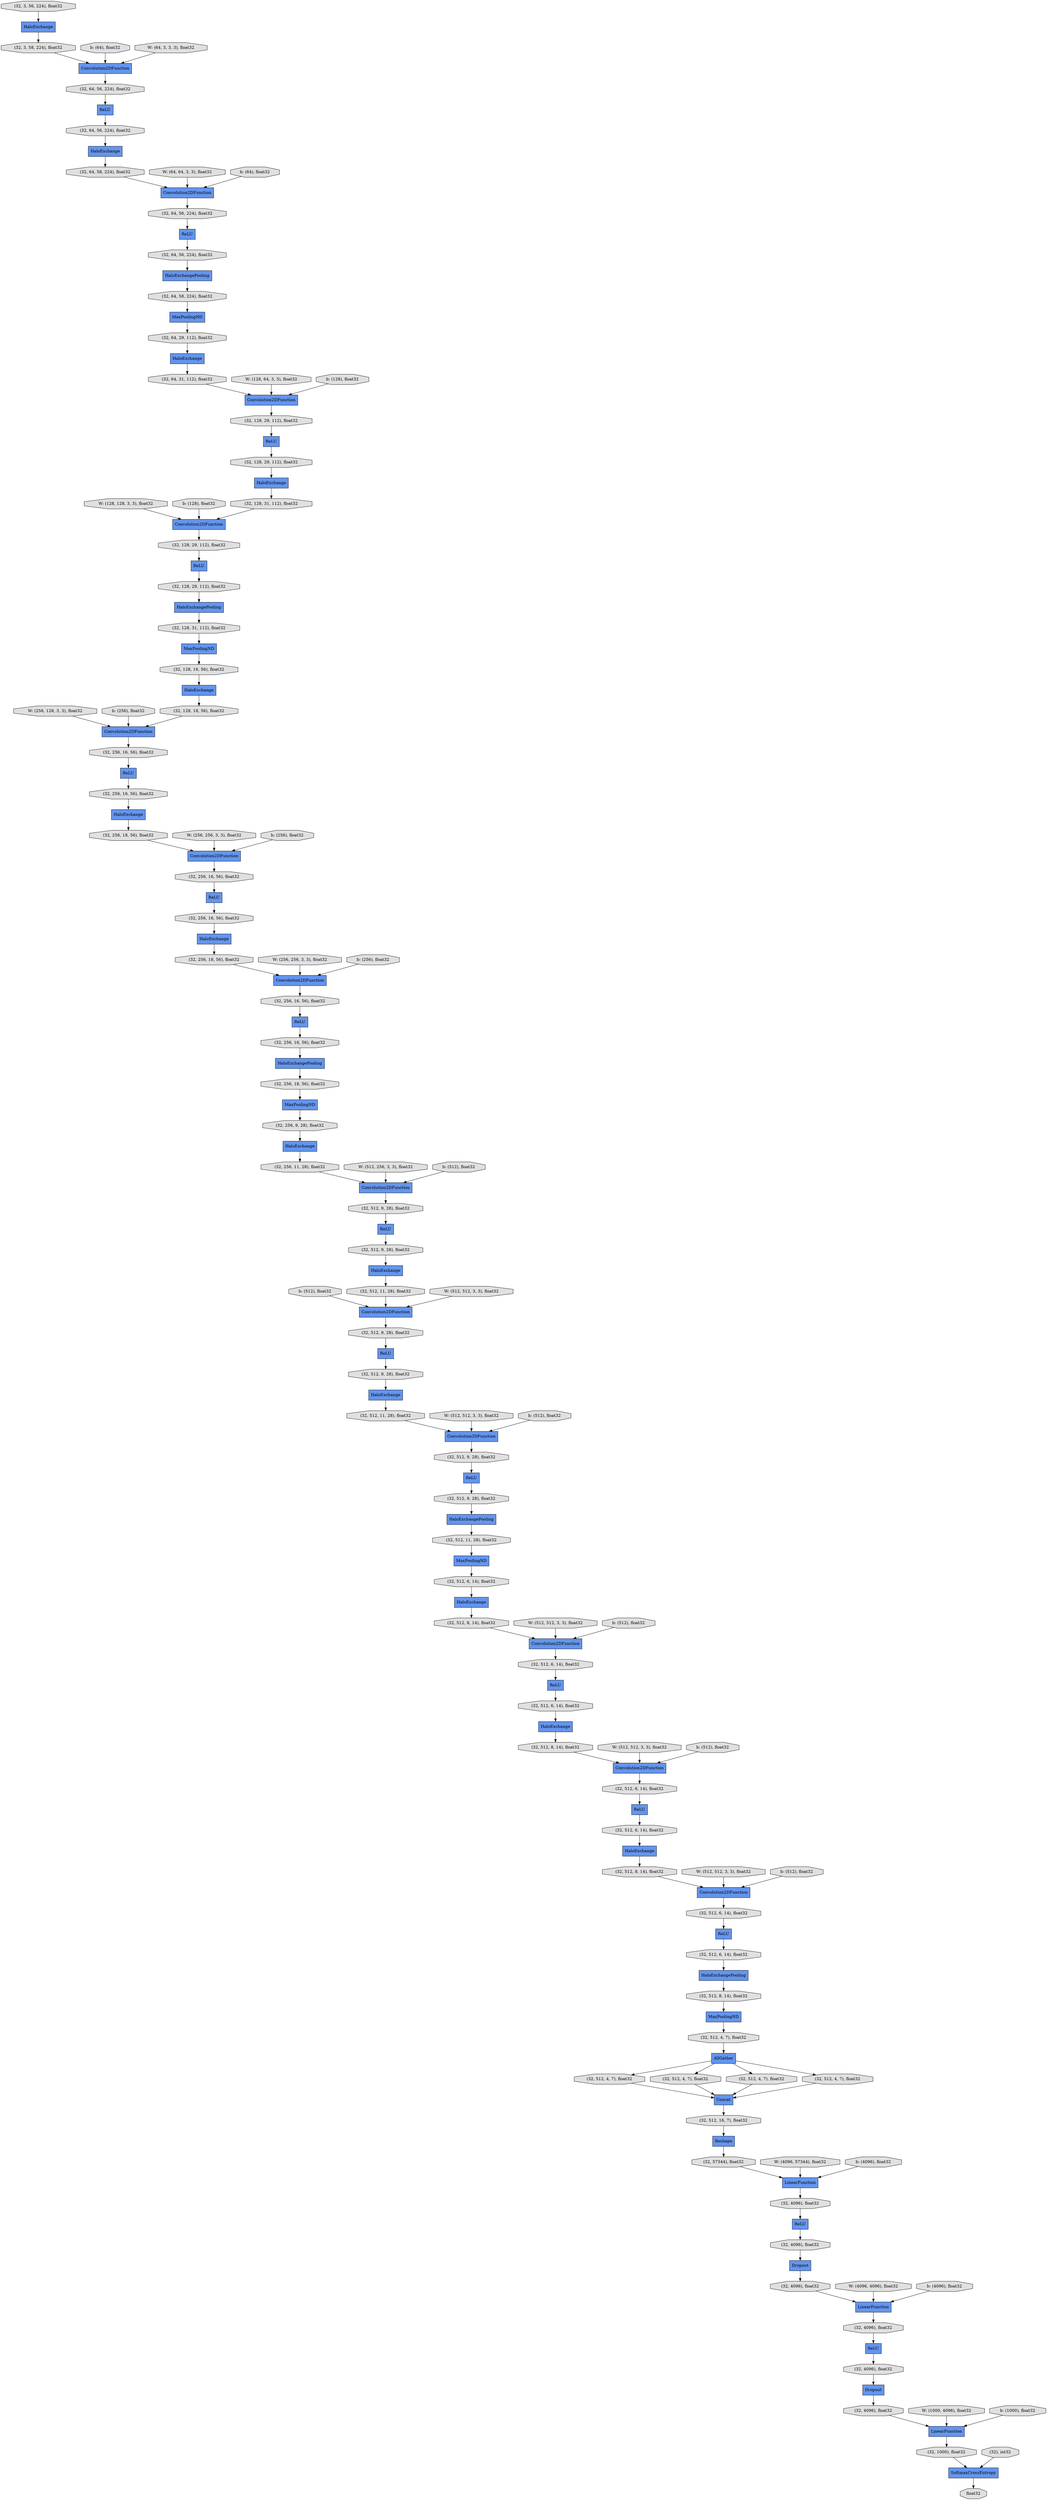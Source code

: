 digraph graphname{rankdir=TB;47417350799440 [label="b: (512), float32",shape="octagon",fillcolor="#E0E0E0",style="filled"];47419261632656 [label="float32",shape="octagon",fillcolor="#E0E0E0",style="filled"];47419261632848 [label="(32, 1000), float32",shape="octagon",fillcolor="#E0E0E0",style="filled"];47419210858896 [label="Reshape",shape="record",fillcolor="#6495ED",style="filled"];47417350799760 [label="W: (512, 512, 3, 3), float32",shape="octagon",fillcolor="#E0E0E0",style="filled"];47417350800144 [label="b: (512), float32",shape="octagon",fillcolor="#E0E0E0",style="filled"];47417350800464 [label="W: (512, 512, 3, 3), float32",shape="octagon",fillcolor="#E0E0E0",style="filled"];47417350907024 [label="(32, 3, 56, 224), float32",shape="octagon",fillcolor="#E0E0E0",style="filled"];47417350907088 [label="HaloExchange",shape="record",fillcolor="#6495ED",style="filled"];47417350907280 [label="ReLU",shape="record",fillcolor="#6495ED",style="filled"];47417350800848 [label="b: (512), float32",shape="octagon",fillcolor="#E0E0E0",style="filled"];47417350907344 [label="Convolution2DFunction",shape="record",fillcolor="#6495ED",style="filled"];47419260978768 [label="HaloExchange",shape="record",fillcolor="#6495ED",style="filled"];47419212465872 [label="HaloExchange",shape="record",fillcolor="#6495ED",style="filled"];47417350801168 [label="W: (512, 512, 3, 3), float32",shape="octagon",fillcolor="#E0E0E0",style="filled"];47419212498768 [label="HaloExchange",shape="record",fillcolor="#6495ED",style="filled"];47419212498896 [label="(32, 64, 31, 112), float32",shape="octagon",fillcolor="#E0E0E0",style="filled"];47419260979280 [label="ReLU",shape="record",fillcolor="#6495ED",style="filled"];47417350801552 [label="b: (512), float32",shape="octagon",fillcolor="#E0E0E0",style="filled"];47419212499152 [label="ReLU",shape="record",fillcolor="#6495ED",style="filled"];47417350908112 [label="HaloExchangePooling",shape="record",fillcolor="#6495ED",style="filled"];47419212499216 [label="(32, 64, 56, 224), float32",shape="octagon",fillcolor="#E0E0E0",style="filled"];47417350801872 [label="W: (512, 512, 3, 3), float32",shape="octagon",fillcolor="#E0E0E0",style="filled"];47419212499408 [label="(32, 64, 58, 224), float32",shape="octagon",fillcolor="#E0E0E0",style="filled"];47419212499472 [label="ReLU",shape="record",fillcolor="#6495ED",style="filled"];47417350802256 [label="b: (512), float32",shape="octagon",fillcolor="#E0E0E0",style="filled"];47419212499920 [label="Convolution2DFunction",shape="record",fillcolor="#6495ED",style="filled"];47419212500048 [label="(32, 3, 58, 224), float32",shape="octagon",fillcolor="#E0E0E0",style="filled"];47417350802576 [label="W: (4096, 57344), float32",shape="octagon",fillcolor="#E0E0E0",style="filled"];47417350802896 [label="b: (4096), float32",shape="octagon",fillcolor="#E0E0E0",style="filled"];47419212500496 [label="(32, 64, 56, 224), float32",shape="octagon",fillcolor="#E0E0E0",style="filled"];47419212500560 [label="(32, 64, 56, 224), float32",shape="octagon",fillcolor="#E0E0E0",style="filled"];47417350909584 [label="MaxPoolingND",shape="record",fillcolor="#6495ED",style="filled"];47417097080592 [label="ReLU",shape="record",fillcolor="#6495ED",style="filled"];47417350803216 [label="W: (4096, 4096), float32",shape="octagon",fillcolor="#E0E0E0",style="filled"];47419212500752 [label="(32, 64, 58, 224), float32",shape="octagon",fillcolor="#E0E0E0",style="filled"];47419260940112 [label="Convolution2DFunction",shape="record",fillcolor="#6495ED",style="filled"];47419212500880 [label="(32, 64, 56, 224), float32",shape="octagon",fillcolor="#E0E0E0",style="filled"];47419261612176 [label="(32, 512, 4, 7), float32",shape="octagon",fillcolor="#E0E0E0",style="filled"];47419212517520 [label="Convolution2DFunction",shape="record",fillcolor="#6495ED",style="filled"];47419212550352 [label="(32, 512, 11, 28), float32",shape="octagon",fillcolor="#E0E0E0",style="filled"];47417350787280 [label="W: (128, 128, 3, 3), float32",shape="octagon",fillcolor="#E0E0E0",style="filled"];47417130610896 [label="b: (64), float32",shape="octagon",fillcolor="#E0E0E0",style="filled"];47417350811920 [label="b: (4096), float32",shape="octagon",fillcolor="#E0E0E0",style="filled"];47419261612304 [label="(32, 512, 4, 7), float32",shape="octagon",fillcolor="#E0E0E0",style="filled"];47419212550416 [label="(32, 512, 11, 28), float32",shape="octagon",fillcolor="#E0E0E0",style="filled"];47419212550480 [label="HaloExchange",shape="record",fillcolor="#6495ED",style="filled"];47419212517712 [label="HaloExchange",shape="record",fillcolor="#6495ED",style="filled"];47419212550544 [label="(32, 512, 8, 14), float32",shape="octagon",fillcolor="#E0E0E0",style="filled"];47419212517776 [label="(32, 256, 18, 56), float32",shape="octagon",fillcolor="#E0E0E0",style="filled"];47419261612496 [label="LinearFunction",shape="record",fillcolor="#6495ED",style="filled"];47417350812240 [label="W: (1000, 4096), float32",shape="octagon",fillcolor="#E0E0E0",style="filled"];47419261612624 [label="(32, 512, 16, 7), float32",shape="octagon",fillcolor="#E0E0E0",style="filled"];47419212550736 [label="HaloExchange",shape="record",fillcolor="#6495ED",style="filled"];47417350787664 [label="b: (128), float32",shape="octagon",fillcolor="#E0E0E0",style="filled"];47419212550864 [label="(32, 256, 11, 28), float32",shape="octagon",fillcolor="#E0E0E0",style="filled"];47419260916496 [label="SoftmaxCrossEntropy",shape="record",fillcolor="#6495ED",style="filled"];47419212550928 [label="Convolution2DFunction",shape="record",fillcolor="#6495ED",style="filled"];47419261014800 [label="MaxPoolingND",shape="record",fillcolor="#6495ED",style="filled"];47419212518160 [label="(32, 128, 31, 112), float32",shape="octagon",fillcolor="#E0E0E0",style="filled"];47419212518224 [label="(32, 128, 29, 112), float32",shape="octagon",fillcolor="#E0E0E0",style="filled"];47419212551056 [label="ReLU",shape="record",fillcolor="#6495ED",style="filled"];47419212518288 [label="ReLU",shape="record",fillcolor="#6495ED",style="filled"];47417350787984 [label="W: (256, 128, 3, 3), float32",shape="octagon",fillcolor="#E0E0E0",style="filled"];47417350812624 [label="b: (1000), float32",shape="octagon",fillcolor="#E0E0E0",style="filled"];47419212518352 [label="MaxPoolingND",shape="record",fillcolor="#6495ED",style="filled"];47419261014992 [label="HaloExchangePooling",shape="record",fillcolor="#6495ED",style="filled"];47419261473808 [label="(32, 512, 6, 14), float32",shape="octagon",fillcolor="#E0E0E0",style="filled"];47417130611728 [label="W: (64, 3, 3, 3), float32",shape="octagon",fillcolor="#E0E0E0",style="filled"];47419261613136 [label="Dropout",shape="record",fillcolor="#6495ED",style="filled"];47419261473872 [label="AllGather",shape="record",fillcolor="#6495ED",style="filled"];47419212551312 [label="(32, 512, 6, 14), float32",shape="octagon",fillcolor="#E0E0E0",style="filled"];47419261613264 [label="LinearFunction",shape="record",fillcolor="#6495ED",style="filled"];47419261015248 [label="Convolution2DFunction",shape="record",fillcolor="#6495ED",style="filled"];47419212551440 [label="(32, 512, 9, 28), float32",shape="octagon",fillcolor="#E0E0E0",style="filled"];47417350788368 [label="b: (256), float32",shape="octagon",fillcolor="#E0E0E0",style="filled"];47419212551504 [label="Convolution2DFunction",shape="record",fillcolor="#6495ED",style="filled"];47419212518736 [label="(32, 256, 18, 56), float32",shape="octagon",fillcolor="#E0E0E0",style="filled"];47419212551568 [label="(32, 512, 9, 28), float32",shape="octagon",fillcolor="#E0E0E0",style="filled"];47419212551632 [label="ReLU",shape="record",fillcolor="#6495ED",style="filled"];47419212518928 [label="HaloExchange",shape="record",fillcolor="#6495ED",style="filled"];47419261613648 [label="(32, 57344), float32",shape="octagon",fillcolor="#E0E0E0",style="filled"];47417350788688 [label="W: (256, 256, 3, 3), float32",shape="octagon",fillcolor="#E0E0E0",style="filled"];47419261474448 [label="(32, 512, 8, 14), float32",shape="octagon",fillcolor="#E0E0E0",style="filled"];47419212519056 [label="HaloExchange",shape="record",fillcolor="#6495ED",style="filled"];47419212519120 [label="Convolution2DFunction",shape="record",fillcolor="#6495ED",style="filled"];47419261613904 [label="(32, 4096), float32",shape="octagon",fillcolor="#E0E0E0",style="filled"];47419212552016 [label="(32, 256, 18, 56), float32",shape="octagon",fillcolor="#E0E0E0",style="filled"];47419212519248 [label="(32, 128, 16, 56), float32",shape="octagon",fillcolor="#E0E0E0",style="filled"];47419212552080 [label="(32, 256, 9, 28), float32",shape="octagon",fillcolor="#E0E0E0",style="filled"];47419212519312 [label="HaloExchangePooling",shape="record",fillcolor="#6495ED",style="filled"];47419261474768 [label="(32, 512, 6, 14), float32",shape="octagon",fillcolor="#E0E0E0",style="filled"];47419212519376 [label="Convolution2DFunction",shape="record",fillcolor="#6495ED",style="filled"];47417350789072 [label="b: (256), float32",shape="octagon",fillcolor="#E0E0E0",style="filled"];47419261016016 [label="HaloExchange",shape="record",fillcolor="#6495ED",style="filled"];47419212552208 [label="HaloExchange",shape="record",fillcolor="#6495ED",style="filled"];47419212519440 [label="ReLU",shape="record",fillcolor="#6495ED",style="filled"];47419261614160 [label="(32, 4096), float32",shape="octagon",fillcolor="#E0E0E0",style="filled"];47419212552272 [label="(32, 512, 9, 28), float32",shape="octagon",fillcolor="#E0E0E0",style="filled"];47419212519504 [label="(32, 128, 29, 112), float32",shape="octagon",fillcolor="#E0E0E0",style="filled"];47419212552464 [label="MaxPoolingND",shape="record",fillcolor="#6495ED",style="filled"];47419212519696 [label="(32, 256, 16, 56), float32",shape="octagon",fillcolor="#E0E0E0",style="filled"];47417350789392 [label="W: (256, 256, 3, 3), float32",shape="octagon",fillcolor="#E0E0E0",style="filled"];47419261475152 [label="(32, 512, 8, 14), float32",shape="octagon",fillcolor="#E0E0E0",style="filled"];47419212519824 [label="(32, 128, 31, 112), float32",shape="octagon",fillcolor="#E0E0E0",style="filled"];47419212552656 [label="Convolution2DFunction",shape="record",fillcolor="#6495ED",style="filled"];47419212519888 [label="(32, 256, 16, 56), float32",shape="octagon",fillcolor="#E0E0E0",style="filled"];47419212552720 [label="HaloExchange",shape="record",fillcolor="#6495ED",style="filled"];47419212519952 [label="(32, 128, 29, 112), float32",shape="octagon",fillcolor="#E0E0E0",style="filled"];47419261475408 [label="(32, 512, 6, 14), float32",shape="octagon",fillcolor="#E0E0E0",style="filled"];47419212552784 [label="(32, 512, 9, 28), float32",shape="octagon",fillcolor="#E0E0E0",style="filled"];47419212520016 [label="Convolution2DFunction",shape="record",fillcolor="#6495ED",style="filled"];47419261016656 [label="(32, 64, 29, 112), float32",shape="octagon",fillcolor="#E0E0E0",style="filled"];47419261475472 [label="(32, 512, 4, 7), float32",shape="octagon",fillcolor="#E0E0E0",style="filled"];47419212552848 [label="HaloExchangePooling",shape="record",fillcolor="#6495ED",style="filled"];47417350789776 [label="b: (256), float32",shape="octagon",fillcolor="#E0E0E0",style="filled"];47419212520080 [label="(32, 128, 29, 112), float32",shape="octagon",fillcolor="#E0E0E0",style="filled"];47419212552976 [label="ReLU",shape="record",fillcolor="#6495ED",style="filled"];47419212520208 [label="ReLU",shape="record",fillcolor="#6495ED",style="filled"];47419261614928 [label="(32, 4096), float32",shape="octagon",fillcolor="#E0E0E0",style="filled"];47419212553040 [label="HaloExchangePooling",shape="record",fillcolor="#6495ED",style="filled"];47419212520272 [label="Convolution2DFunction",shape="record",fillcolor="#6495ED",style="filled"];47417350716304 [label="W: (64, 64, 3, 3), float32",shape="octagon",fillcolor="#E0E0E0",style="filled"];47419212553168 [label="(32, 512, 6, 14), float32",shape="octagon",fillcolor="#E0E0E0",style="filled"];47417350790096 [label="W: (512, 256, 3, 3), float32",shape="octagon",fillcolor="#E0E0E0",style="filled"];47419261475856 [label="(32, 512, 6, 14), float32",shape="octagon",fillcolor="#E0E0E0",style="filled"];47419212553232 [label="(32, 512, 9, 28), float32",shape="octagon",fillcolor="#E0E0E0",style="filled"];47419212520464 [label="HaloExchange",shape="record",fillcolor="#6495ED",style="filled"];47419261615184 [label="Dropout",shape="record",fillcolor="#6495ED",style="filled"];47419261475920 [label="(32, 512, 8, 14), float32",shape="octagon",fillcolor="#E0E0E0",style="filled"];47419212520528 [label="ReLU",shape="record",fillcolor="#6495ED",style="filled"];47419261615248 [label="(32, 4096), float32",shape="octagon",fillcolor="#E0E0E0",style="filled"];47419212553360 [label="MaxPoolingND",shape="record",fillcolor="#6495ED",style="filled"];47419212520592 [label="ReLU",shape="record",fillcolor="#6495ED",style="filled"];47419212553424 [label="(32, 512, 11, 28), float32",shape="octagon",fillcolor="#E0E0E0",style="filled"];47419212520656 [label="(32, 256, 16, 56), float32",shape="octagon",fillcolor="#E0E0E0",style="filled"];47417350716624 [label="b: (64), float32",shape="octagon",fillcolor="#E0E0E0",style="filled"];47419261476112 [label="ReLU",shape="record",fillcolor="#6495ED",style="filled"];47419261476176 [label="(32, 512, 6, 14), float32",shape="octagon",fillcolor="#E0E0E0",style="filled"];47417350790480 [label="b: (512), float32",shape="octagon",fillcolor="#E0E0E0",style="filled"];47419212553616 [label="ReLU",shape="record",fillcolor="#6495ED",style="filled"];47419212520848 [label="(32, 256, 16, 56), float32",shape="octagon",fillcolor="#E0E0E0",style="filled"];47419261615568 [label="LinearFunction",shape="record",fillcolor="#6495ED",style="filled"];47419261476304 [label="(32), int32",shape="octagon",fillcolor="#E0E0E0",style="filled"];47419261615632 [label="(32, 4096), float32",shape="octagon",fillcolor="#E0E0E0",style="filled"];47419212553744 [label="(32, 512, 9, 28), float32",shape="octagon",fillcolor="#E0E0E0",style="filled"];47417350716944 [label="W: (128, 64, 3, 3), float32",shape="octagon",fillcolor="#E0E0E0",style="filled"];47419261476496 [label="(32, 512, 4, 7), float32",shape="octagon",fillcolor="#E0E0E0",style="filled"];47417350790800 [label="W: (512, 512, 3, 3), float32",shape="octagon",fillcolor="#E0E0E0",style="filled"];47419212553872 [label="(32, 256, 16, 56), float32",shape="octagon",fillcolor="#E0E0E0",style="filled"];47419212521104 [label="(32, 256, 16, 56), float32",shape="octagon",fillcolor="#E0E0E0",style="filled"];47419261419216 [label="Concat",shape="record",fillcolor="#6495ED",style="filled"];47419261476560 [label="(32, 512, 4, 7), float32",shape="octagon",fillcolor="#E0E0E0",style="filled"];47419212553936 [label="Convolution2DFunction",shape="record",fillcolor="#6495ED",style="filled"];47419212521168 [label="(32, 128, 18, 56), float32",shape="octagon",fillcolor="#E0E0E0",style="filled"];47417350717264 [label="b: (128), float32",shape="octagon",fillcolor="#E0E0E0",style="filled"];47419261616080 [label="(32, 4096), float32",shape="octagon",fillcolor="#E0E0E0",style="filled"];47419212520080 -> 47419212499152;47419261616080 -> 47419261615568;47419260916496 -> 47419261632656;47419261476560 -> 47419261419216;47419261614160 -> 47419261476112;47419261614928 -> 47419261612496;47419212465872 -> 47419212500048;47419212551312 -> 47419212551632;47419212551504 -> 47419261475408;47419212519312 -> 47419212552016;47419212520848 -> 47419212517712;47417350787984 -> 47419212517520;47419260978768 -> 47419212499408;47419212553232 -> 47419212553616;47417350788368 -> 47419212517520;47419212520016 -> 47419212551440;47419261473808 -> 47419212552976;47417350907280 -> 47419212500880;47419212553168 -> 47419212552720;47419260979280 -> 47419212500496;47419212499216 -> 47419260979280;47419212553360 -> 47419261475472;47419212552848 -> 47419212550416;47419261015248 -> 47419212520080;47417350716304 -> 47419260940112;47419261476304 -> 47419260916496;47417350802576 -> 47419261613264;47419261476496 -> 47419261419216;47419261473872 -> 47419261476496;47419261476176 -> 47419212553040;47419212517776 -> 47419212519376;47419212498896 -> 47419212499920;47417350803216 -> 47419261612496;47419212519504 -> 47419212499472;47419261613136 -> 47419261614928;47419212519952 -> 47419212498768;47419212550736 -> 47419261475920;47417350811920 -> 47419261612496;47419212520656 -> 47419212518288;47419261615568 -> 47419261632848;47417097080592 -> 47419261615632;47417350802256 -> 47419212552656;47417350801168 -> 47419212551504;47417350790096 -> 47419212519120;47419212553936 -> 47419212551312;47419261615184 -> 47419261616080;47419212553872 -> 47419212519312;47419212519056 -> 47419212550864;47419212553040 -> 47419261475152;47419212521104 -> 47419212520464;47417350789072 -> 47419212519376;47419212500752 -> 47417350909584;47419210858896 -> 47419261613648;47417350789776 -> 47419212520272;47419261419216 -> 47419261612624;47419212552656 -> 47419261473808;47417350790800 -> 47419212520016;47417350800144 -> 47419212550928;47419212552080 -> 47419212519056;47419212498768 -> 47419212519824;47419212519376 -> 47419212519888;47419261612496 -> 47419261615248;47419261476112 -> 47419261613904;47419212552976 -> 47419261476176;47419261475856 -> 47419212550736;47417350789392 -> 47419212520272;47419261613904 -> 47419261613136;47419261475920 -> 47419212551504;47419212520528 -> 47419212553872;47417350801872 -> 47419212552656;47419212551440 -> 47419212520592;47417350800464 -> 47419212553936;47419212518224 -> 47419261014992;47417350787664 -> 47419261015248;47419261474448 -> 47419212552656;47419212550480 -> 47419261474448;47417350908112 -> 47419212500752;47419212519440 -> 47419212521104;47417130610896 -> 47417350907344;47419212499472 -> 47419212519952;47419212519696 -> 47419212520528;47419212520464 -> 47419212518736;47419261014992 -> 47419212518160;47417350799440 -> 47419212520016;47419261473872 -> 47419261612304;47419212550544 -> 47419212553936;47417350802896 -> 47419261613264;47419212520272 -> 47419212519696;47419212520592 -> 47419212551568;47419212499920 -> 47419212519504;47419212553616 -> 47419212552784;47419212552272 -> 47419212520208;47419212500496 -> 47417350908112;47419261613264 -> 47419261614160;47419261474768 -> 47419212550480;47419212552016 -> 47419212518352;47417350717264 -> 47419212499920;47417350716624 -> 47419260940112;47419261612176 -> 47419261419216;47419212551056 -> 47419261474768;47419212552784 -> 47419212552848;47417350799760 -> 47419212550928;47419212550864 -> 47419212519120;47419212552208 -> 47419212550352;47419212553424 -> 47419212520016;47419212519120 -> 47419212552272;47419261615632 -> 47419261615184;47419261475152 -> 47419212553360;47419261615248 -> 47417097080592;47419261016016 -> 47419212521168;47417350907088 -> 47419212498896;47419212518352 -> 47419212552080;47419260940112 -> 47419212499216;47417350907344 -> 47419212500560;47419261016656 -> 47417350907088;47419212551632 -> 47419261475856;47419212519888 -> 47419212519440;47419261014800 -> 47419212519248;47417350800848 -> 47419212553936;47419212550416 -> 47419212552464;47417350788688 -> 47419212519376;47417350907024 -> 47419212465872;47419261632848 -> 47419260916496;47417350716944 -> 47419212499920;47417130611728 -> 47417350907344;47417350812240 -> 47419261615568;47419212517520 -> 47419212520656;47419261613648 -> 47419261613264;47419212550928 -> 47419212553232;47419212518288 -> 47419212520848;47419212550352 -> 47419212550928;47419212519824 -> 47419261015248;47417350909584 -> 47419261016656;47417350790480 -> 47419212519120;47419212518160 -> 47419261014800;47419212499152 -> 47419212518224;47419212500048 -> 47417350907344;47419261473872 -> 47419261612176;47417350812624 -> 47419261615568;47419212552720 -> 47419212550544;47417350787280 -> 47419261015248;47419212500880 -> 47419260978768;47419212520208 -> 47419212553744;47419261612624 -> 47419210858896;47419212500560 -> 47417350907280;47419212551568 -> 47419212552208;47419261475472 -> 47419261473872;47419212521168 -> 47419212517520;47419212517712 -> 47419212517776;47419212518736 -> 47419212520272;47417350801552 -> 47419212551504;47419212552464 -> 47419212553168;47419212518928 -> 47419212553424;47419261473872 -> 47419261476560;47419212519248 -> 47419261016016;47419212499408 -> 47419260940112;47419261475408 -> 47419212551056;47419261612304 -> 47419261419216;47419212553744 -> 47419212518928;}
